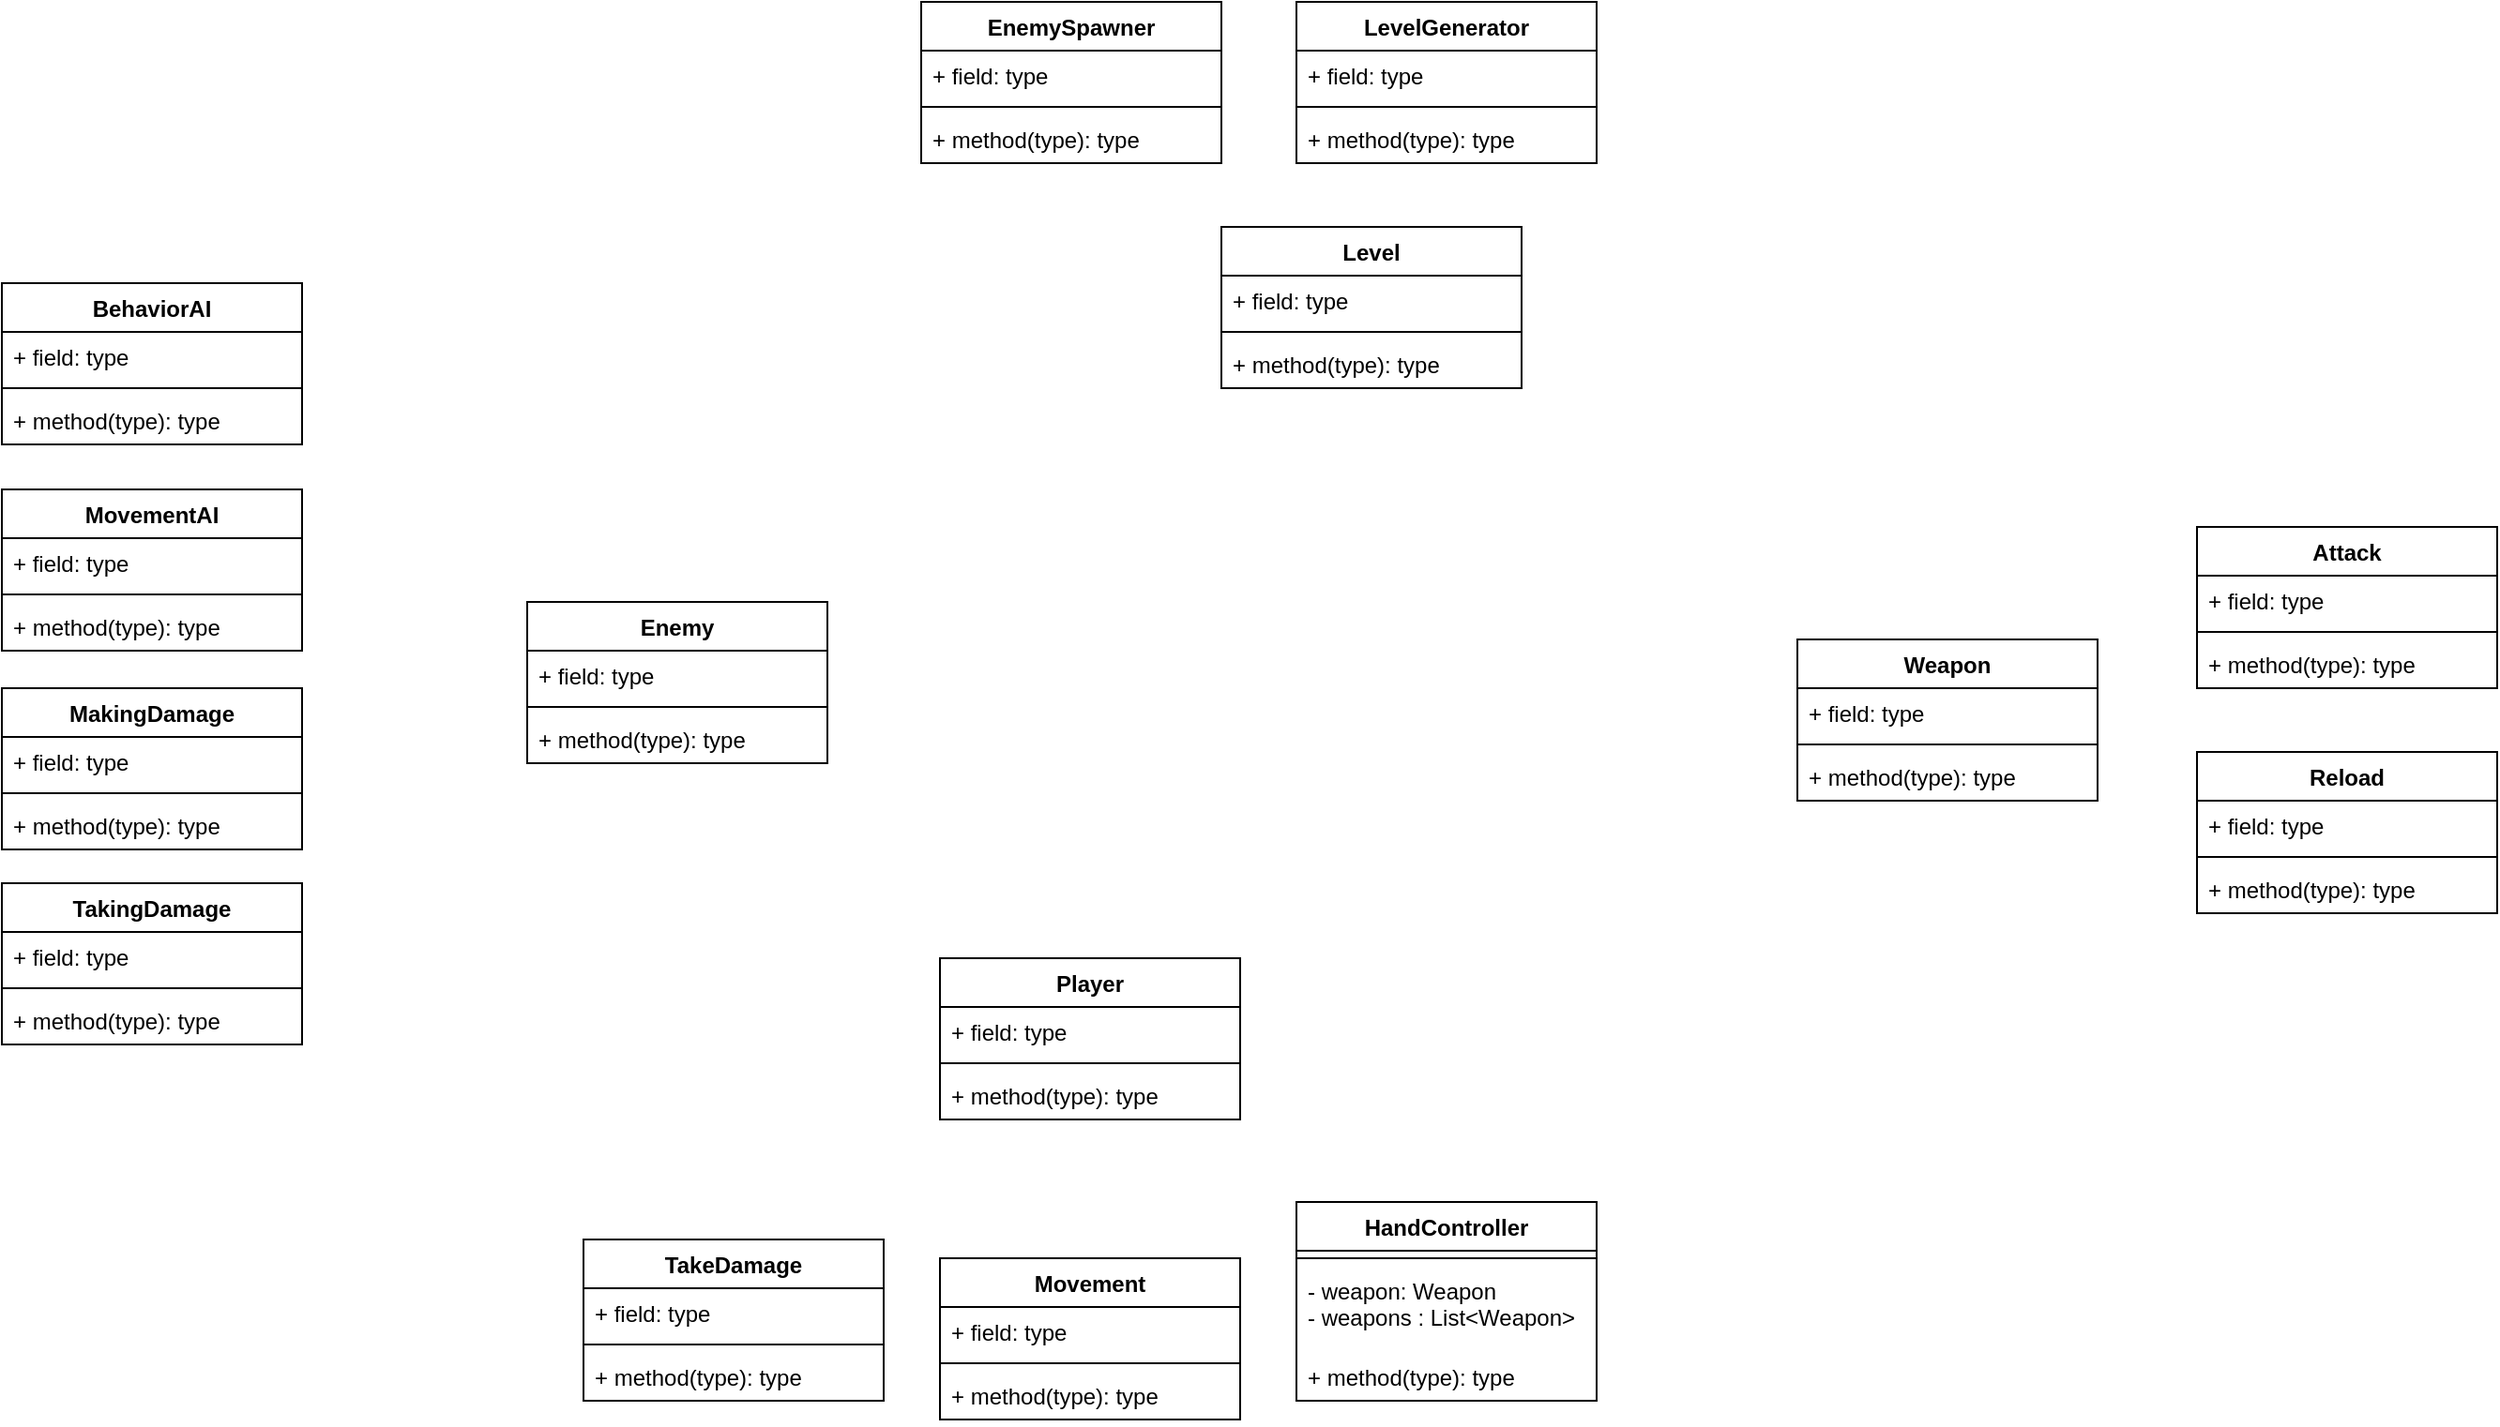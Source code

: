 <mxfile version="24.0.0" type="github">
  <diagram name="Page-1" id="cko4EuZbelvzVwf4Pr9L">
    <mxGraphModel dx="2174" dy="1867" grid="1" gridSize="10" guides="1" tooltips="1" connect="1" arrows="1" fold="1" page="1" pageScale="1" pageWidth="827" pageHeight="1169" math="0" shadow="0">
      <root>
        <mxCell id="0" />
        <mxCell id="1" parent="0" />
        <mxCell id="AqbZk-5UIdgxkmtJlapB-1" value="Player" style="swimlane;fontStyle=1;align=center;verticalAlign=top;childLayout=stackLayout;horizontal=1;startSize=26;horizontalStack=0;resizeParent=1;resizeParentMax=0;resizeLast=0;collapsible=1;marginBottom=0;whiteSpace=wrap;html=1;" vertex="1" parent="1">
          <mxGeometry x="210" y="230" width="160" height="86" as="geometry" />
        </mxCell>
        <mxCell id="AqbZk-5UIdgxkmtJlapB-2" value="+ field: type" style="text;strokeColor=none;fillColor=none;align=left;verticalAlign=top;spacingLeft=4;spacingRight=4;overflow=hidden;rotatable=0;points=[[0,0.5],[1,0.5]];portConstraint=eastwest;whiteSpace=wrap;html=1;" vertex="1" parent="AqbZk-5UIdgxkmtJlapB-1">
          <mxGeometry y="26" width="160" height="26" as="geometry" />
        </mxCell>
        <mxCell id="AqbZk-5UIdgxkmtJlapB-3" value="" style="line;strokeWidth=1;fillColor=none;align=left;verticalAlign=middle;spacingTop=-1;spacingLeft=3;spacingRight=3;rotatable=0;labelPosition=right;points=[];portConstraint=eastwest;strokeColor=inherit;" vertex="1" parent="AqbZk-5UIdgxkmtJlapB-1">
          <mxGeometry y="52" width="160" height="8" as="geometry" />
        </mxCell>
        <mxCell id="AqbZk-5UIdgxkmtJlapB-4" value="+ method(type): type" style="text;strokeColor=none;fillColor=none;align=left;verticalAlign=top;spacingLeft=4;spacingRight=4;overflow=hidden;rotatable=0;points=[[0,0.5],[1,0.5]];portConstraint=eastwest;whiteSpace=wrap;html=1;" vertex="1" parent="AqbZk-5UIdgxkmtJlapB-1">
          <mxGeometry y="60" width="160" height="26" as="geometry" />
        </mxCell>
        <mxCell id="AqbZk-5UIdgxkmtJlapB-5" value="Movement" style="swimlane;fontStyle=1;align=center;verticalAlign=top;childLayout=stackLayout;horizontal=1;startSize=26;horizontalStack=0;resizeParent=1;resizeParentMax=0;resizeLast=0;collapsible=1;marginBottom=0;whiteSpace=wrap;html=1;" vertex="1" parent="1">
          <mxGeometry x="210" y="390" width="160" height="86" as="geometry" />
        </mxCell>
        <mxCell id="AqbZk-5UIdgxkmtJlapB-6" value="+ field: type" style="text;strokeColor=none;fillColor=none;align=left;verticalAlign=top;spacingLeft=4;spacingRight=4;overflow=hidden;rotatable=0;points=[[0,0.5],[1,0.5]];portConstraint=eastwest;whiteSpace=wrap;html=1;" vertex="1" parent="AqbZk-5UIdgxkmtJlapB-5">
          <mxGeometry y="26" width="160" height="26" as="geometry" />
        </mxCell>
        <mxCell id="AqbZk-5UIdgxkmtJlapB-7" value="" style="line;strokeWidth=1;fillColor=none;align=left;verticalAlign=middle;spacingTop=-1;spacingLeft=3;spacingRight=3;rotatable=0;labelPosition=right;points=[];portConstraint=eastwest;strokeColor=inherit;" vertex="1" parent="AqbZk-5UIdgxkmtJlapB-5">
          <mxGeometry y="52" width="160" height="8" as="geometry" />
        </mxCell>
        <mxCell id="AqbZk-5UIdgxkmtJlapB-8" value="+ method(type): type" style="text;strokeColor=none;fillColor=none;align=left;verticalAlign=top;spacingLeft=4;spacingRight=4;overflow=hidden;rotatable=0;points=[[0,0.5],[1,0.5]];portConstraint=eastwest;whiteSpace=wrap;html=1;" vertex="1" parent="AqbZk-5UIdgxkmtJlapB-5">
          <mxGeometry y="60" width="160" height="26" as="geometry" />
        </mxCell>
        <mxCell id="AqbZk-5UIdgxkmtJlapB-9" value="TakeDamage" style="swimlane;fontStyle=1;align=center;verticalAlign=top;childLayout=stackLayout;horizontal=1;startSize=26;horizontalStack=0;resizeParent=1;resizeParentMax=0;resizeLast=0;collapsible=1;marginBottom=0;whiteSpace=wrap;html=1;" vertex="1" parent="1">
          <mxGeometry x="20" y="380" width="160" height="86" as="geometry" />
        </mxCell>
        <mxCell id="AqbZk-5UIdgxkmtJlapB-10" value="+ field: type" style="text;strokeColor=none;fillColor=none;align=left;verticalAlign=top;spacingLeft=4;spacingRight=4;overflow=hidden;rotatable=0;points=[[0,0.5],[1,0.5]];portConstraint=eastwest;whiteSpace=wrap;html=1;" vertex="1" parent="AqbZk-5UIdgxkmtJlapB-9">
          <mxGeometry y="26" width="160" height="26" as="geometry" />
        </mxCell>
        <mxCell id="AqbZk-5UIdgxkmtJlapB-11" value="" style="line;strokeWidth=1;fillColor=none;align=left;verticalAlign=middle;spacingTop=-1;spacingLeft=3;spacingRight=3;rotatable=0;labelPosition=right;points=[];portConstraint=eastwest;strokeColor=inherit;" vertex="1" parent="AqbZk-5UIdgxkmtJlapB-9">
          <mxGeometry y="52" width="160" height="8" as="geometry" />
        </mxCell>
        <mxCell id="AqbZk-5UIdgxkmtJlapB-12" value="+ method(type): type" style="text;strokeColor=none;fillColor=none;align=left;verticalAlign=top;spacingLeft=4;spacingRight=4;overflow=hidden;rotatable=0;points=[[0,0.5],[1,0.5]];portConstraint=eastwest;whiteSpace=wrap;html=1;" vertex="1" parent="AqbZk-5UIdgxkmtJlapB-9">
          <mxGeometry y="60" width="160" height="26" as="geometry" />
        </mxCell>
        <mxCell id="AqbZk-5UIdgxkmtJlapB-13" value="HandController" style="swimlane;fontStyle=1;align=center;verticalAlign=top;childLayout=stackLayout;horizontal=1;startSize=26;horizontalStack=0;resizeParent=1;resizeParentMax=0;resizeLast=0;collapsible=1;marginBottom=0;whiteSpace=wrap;html=1;" vertex="1" parent="1">
          <mxGeometry x="400" y="360" width="160" height="106" as="geometry" />
        </mxCell>
        <mxCell id="AqbZk-5UIdgxkmtJlapB-15" value="" style="line;strokeWidth=1;fillColor=none;align=left;verticalAlign=middle;spacingTop=-1;spacingLeft=3;spacingRight=3;rotatable=0;labelPosition=right;points=[];portConstraint=eastwest;strokeColor=inherit;" vertex="1" parent="AqbZk-5UIdgxkmtJlapB-13">
          <mxGeometry y="26" width="160" height="8" as="geometry" />
        </mxCell>
        <mxCell id="AqbZk-5UIdgxkmtJlapB-14" value="- weapon: Weapon&lt;div&gt;- weapons : List&amp;lt;Weapon&amp;gt;&lt;/div&gt;" style="text;strokeColor=none;fillColor=none;align=left;verticalAlign=top;spacingLeft=4;spacingRight=4;overflow=hidden;rotatable=0;points=[[0,0.5],[1,0.5]];portConstraint=eastwest;whiteSpace=wrap;html=1;" vertex="1" parent="AqbZk-5UIdgxkmtJlapB-13">
          <mxGeometry y="34" width="160" height="46" as="geometry" />
        </mxCell>
        <mxCell id="AqbZk-5UIdgxkmtJlapB-16" value="+ method(type): type" style="text;strokeColor=none;fillColor=none;align=left;verticalAlign=top;spacingLeft=4;spacingRight=4;overflow=hidden;rotatable=0;points=[[0,0.5],[1,0.5]];portConstraint=eastwest;whiteSpace=wrap;html=1;" vertex="1" parent="AqbZk-5UIdgxkmtJlapB-13">
          <mxGeometry y="80" width="160" height="26" as="geometry" />
        </mxCell>
        <mxCell id="AqbZk-5UIdgxkmtJlapB-17" value="Weapon" style="swimlane;fontStyle=1;align=center;verticalAlign=top;childLayout=stackLayout;horizontal=1;startSize=26;horizontalStack=0;resizeParent=1;resizeParentMax=0;resizeLast=0;collapsible=1;marginBottom=0;whiteSpace=wrap;html=1;" vertex="1" parent="1">
          <mxGeometry x="667" y="60" width="160" height="86" as="geometry" />
        </mxCell>
        <mxCell id="AqbZk-5UIdgxkmtJlapB-18" value="+ field: type" style="text;strokeColor=none;fillColor=none;align=left;verticalAlign=top;spacingLeft=4;spacingRight=4;overflow=hidden;rotatable=0;points=[[0,0.5],[1,0.5]];portConstraint=eastwest;whiteSpace=wrap;html=1;" vertex="1" parent="AqbZk-5UIdgxkmtJlapB-17">
          <mxGeometry y="26" width="160" height="26" as="geometry" />
        </mxCell>
        <mxCell id="AqbZk-5UIdgxkmtJlapB-19" value="" style="line;strokeWidth=1;fillColor=none;align=left;verticalAlign=middle;spacingTop=-1;spacingLeft=3;spacingRight=3;rotatable=0;labelPosition=right;points=[];portConstraint=eastwest;strokeColor=inherit;" vertex="1" parent="AqbZk-5UIdgxkmtJlapB-17">
          <mxGeometry y="52" width="160" height="8" as="geometry" />
        </mxCell>
        <mxCell id="AqbZk-5UIdgxkmtJlapB-20" value="+ method(type): type" style="text;strokeColor=none;fillColor=none;align=left;verticalAlign=top;spacingLeft=4;spacingRight=4;overflow=hidden;rotatable=0;points=[[0,0.5],[1,0.5]];portConstraint=eastwest;whiteSpace=wrap;html=1;" vertex="1" parent="AqbZk-5UIdgxkmtJlapB-17">
          <mxGeometry y="60" width="160" height="26" as="geometry" />
        </mxCell>
        <mxCell id="AqbZk-5UIdgxkmtJlapB-22" value="Attack" style="swimlane;fontStyle=1;align=center;verticalAlign=top;childLayout=stackLayout;horizontal=1;startSize=26;horizontalStack=0;resizeParent=1;resizeParentMax=0;resizeLast=0;collapsible=1;marginBottom=0;whiteSpace=wrap;html=1;" vertex="1" parent="1">
          <mxGeometry x="880" width="160" height="86" as="geometry" />
        </mxCell>
        <mxCell id="AqbZk-5UIdgxkmtJlapB-23" value="+ field: type" style="text;strokeColor=none;fillColor=none;align=left;verticalAlign=top;spacingLeft=4;spacingRight=4;overflow=hidden;rotatable=0;points=[[0,0.5],[1,0.5]];portConstraint=eastwest;whiteSpace=wrap;html=1;" vertex="1" parent="AqbZk-5UIdgxkmtJlapB-22">
          <mxGeometry y="26" width="160" height="26" as="geometry" />
        </mxCell>
        <mxCell id="AqbZk-5UIdgxkmtJlapB-24" value="" style="line;strokeWidth=1;fillColor=none;align=left;verticalAlign=middle;spacingTop=-1;spacingLeft=3;spacingRight=3;rotatable=0;labelPosition=right;points=[];portConstraint=eastwest;strokeColor=inherit;" vertex="1" parent="AqbZk-5UIdgxkmtJlapB-22">
          <mxGeometry y="52" width="160" height="8" as="geometry" />
        </mxCell>
        <mxCell id="AqbZk-5UIdgxkmtJlapB-25" value="+ method(type): type" style="text;strokeColor=none;fillColor=none;align=left;verticalAlign=top;spacingLeft=4;spacingRight=4;overflow=hidden;rotatable=0;points=[[0,0.5],[1,0.5]];portConstraint=eastwest;whiteSpace=wrap;html=1;" vertex="1" parent="AqbZk-5UIdgxkmtJlapB-22">
          <mxGeometry y="60" width="160" height="26" as="geometry" />
        </mxCell>
        <mxCell id="AqbZk-5UIdgxkmtJlapB-30" value="Reload" style="swimlane;fontStyle=1;align=center;verticalAlign=top;childLayout=stackLayout;horizontal=1;startSize=26;horizontalStack=0;resizeParent=1;resizeParentMax=0;resizeLast=0;collapsible=1;marginBottom=0;whiteSpace=wrap;html=1;" vertex="1" parent="1">
          <mxGeometry x="880" y="120" width="160" height="86" as="geometry" />
        </mxCell>
        <mxCell id="AqbZk-5UIdgxkmtJlapB-31" value="+ field: type" style="text;strokeColor=none;fillColor=none;align=left;verticalAlign=top;spacingLeft=4;spacingRight=4;overflow=hidden;rotatable=0;points=[[0,0.5],[1,0.5]];portConstraint=eastwest;whiteSpace=wrap;html=1;" vertex="1" parent="AqbZk-5UIdgxkmtJlapB-30">
          <mxGeometry y="26" width="160" height="26" as="geometry" />
        </mxCell>
        <mxCell id="AqbZk-5UIdgxkmtJlapB-32" value="" style="line;strokeWidth=1;fillColor=none;align=left;verticalAlign=middle;spacingTop=-1;spacingLeft=3;spacingRight=3;rotatable=0;labelPosition=right;points=[];portConstraint=eastwest;strokeColor=inherit;" vertex="1" parent="AqbZk-5UIdgxkmtJlapB-30">
          <mxGeometry y="52" width="160" height="8" as="geometry" />
        </mxCell>
        <mxCell id="AqbZk-5UIdgxkmtJlapB-33" value="+ method(type): type" style="text;strokeColor=none;fillColor=none;align=left;verticalAlign=top;spacingLeft=4;spacingRight=4;overflow=hidden;rotatable=0;points=[[0,0.5],[1,0.5]];portConstraint=eastwest;whiteSpace=wrap;html=1;" vertex="1" parent="AqbZk-5UIdgxkmtJlapB-30">
          <mxGeometry y="60" width="160" height="26" as="geometry" />
        </mxCell>
        <mxCell id="AqbZk-5UIdgxkmtJlapB-34" value="Enemy" style="swimlane;fontStyle=1;align=center;verticalAlign=top;childLayout=stackLayout;horizontal=1;startSize=26;horizontalStack=0;resizeParent=1;resizeParentMax=0;resizeLast=0;collapsible=1;marginBottom=0;whiteSpace=wrap;html=1;" vertex="1" parent="1">
          <mxGeometry x="-10" y="40" width="160" height="86" as="geometry" />
        </mxCell>
        <mxCell id="AqbZk-5UIdgxkmtJlapB-35" value="+ field: type" style="text;strokeColor=none;fillColor=none;align=left;verticalAlign=top;spacingLeft=4;spacingRight=4;overflow=hidden;rotatable=0;points=[[0,0.5],[1,0.5]];portConstraint=eastwest;whiteSpace=wrap;html=1;" vertex="1" parent="AqbZk-5UIdgxkmtJlapB-34">
          <mxGeometry y="26" width="160" height="26" as="geometry" />
        </mxCell>
        <mxCell id="AqbZk-5UIdgxkmtJlapB-36" value="" style="line;strokeWidth=1;fillColor=none;align=left;verticalAlign=middle;spacingTop=-1;spacingLeft=3;spacingRight=3;rotatable=0;labelPosition=right;points=[];portConstraint=eastwest;strokeColor=inherit;" vertex="1" parent="AqbZk-5UIdgxkmtJlapB-34">
          <mxGeometry y="52" width="160" height="8" as="geometry" />
        </mxCell>
        <mxCell id="AqbZk-5UIdgxkmtJlapB-37" value="+ method(type): type" style="text;strokeColor=none;fillColor=none;align=left;verticalAlign=top;spacingLeft=4;spacingRight=4;overflow=hidden;rotatable=0;points=[[0,0.5],[1,0.5]];portConstraint=eastwest;whiteSpace=wrap;html=1;" vertex="1" parent="AqbZk-5UIdgxkmtJlapB-34">
          <mxGeometry y="60" width="160" height="26" as="geometry" />
        </mxCell>
        <mxCell id="AqbZk-5UIdgxkmtJlapB-38" value="MovementAI" style="swimlane;fontStyle=1;align=center;verticalAlign=top;childLayout=stackLayout;horizontal=1;startSize=26;horizontalStack=0;resizeParent=1;resizeParentMax=0;resizeLast=0;collapsible=1;marginBottom=0;whiteSpace=wrap;html=1;" vertex="1" parent="1">
          <mxGeometry x="-290" y="-20" width="160" height="86" as="geometry" />
        </mxCell>
        <mxCell id="AqbZk-5UIdgxkmtJlapB-39" value="+ field: type" style="text;strokeColor=none;fillColor=none;align=left;verticalAlign=top;spacingLeft=4;spacingRight=4;overflow=hidden;rotatable=0;points=[[0,0.5],[1,0.5]];portConstraint=eastwest;whiteSpace=wrap;html=1;" vertex="1" parent="AqbZk-5UIdgxkmtJlapB-38">
          <mxGeometry y="26" width="160" height="26" as="geometry" />
        </mxCell>
        <mxCell id="AqbZk-5UIdgxkmtJlapB-40" value="" style="line;strokeWidth=1;fillColor=none;align=left;verticalAlign=middle;spacingTop=-1;spacingLeft=3;spacingRight=3;rotatable=0;labelPosition=right;points=[];portConstraint=eastwest;strokeColor=inherit;" vertex="1" parent="AqbZk-5UIdgxkmtJlapB-38">
          <mxGeometry y="52" width="160" height="8" as="geometry" />
        </mxCell>
        <mxCell id="AqbZk-5UIdgxkmtJlapB-41" value="+ method(type): type" style="text;strokeColor=none;fillColor=none;align=left;verticalAlign=top;spacingLeft=4;spacingRight=4;overflow=hidden;rotatable=0;points=[[0,0.5],[1,0.5]];portConstraint=eastwest;whiteSpace=wrap;html=1;" vertex="1" parent="AqbZk-5UIdgxkmtJlapB-38">
          <mxGeometry y="60" width="160" height="26" as="geometry" />
        </mxCell>
        <mxCell id="AqbZk-5UIdgxkmtJlapB-42" value="MakingDamage" style="swimlane;fontStyle=1;align=center;verticalAlign=top;childLayout=stackLayout;horizontal=1;startSize=26;horizontalStack=0;resizeParent=1;resizeParentMax=0;resizeLast=0;collapsible=1;marginBottom=0;whiteSpace=wrap;html=1;" vertex="1" parent="1">
          <mxGeometry x="-290" y="86" width="160" height="86" as="geometry" />
        </mxCell>
        <mxCell id="AqbZk-5UIdgxkmtJlapB-43" value="+ field: type" style="text;strokeColor=none;fillColor=none;align=left;verticalAlign=top;spacingLeft=4;spacingRight=4;overflow=hidden;rotatable=0;points=[[0,0.5],[1,0.5]];portConstraint=eastwest;whiteSpace=wrap;html=1;" vertex="1" parent="AqbZk-5UIdgxkmtJlapB-42">
          <mxGeometry y="26" width="160" height="26" as="geometry" />
        </mxCell>
        <mxCell id="AqbZk-5UIdgxkmtJlapB-44" value="" style="line;strokeWidth=1;fillColor=none;align=left;verticalAlign=middle;spacingTop=-1;spacingLeft=3;spacingRight=3;rotatable=0;labelPosition=right;points=[];portConstraint=eastwest;strokeColor=inherit;" vertex="1" parent="AqbZk-5UIdgxkmtJlapB-42">
          <mxGeometry y="52" width="160" height="8" as="geometry" />
        </mxCell>
        <mxCell id="AqbZk-5UIdgxkmtJlapB-45" value="+ method(type): type" style="text;strokeColor=none;fillColor=none;align=left;verticalAlign=top;spacingLeft=4;spacingRight=4;overflow=hidden;rotatable=0;points=[[0,0.5],[1,0.5]];portConstraint=eastwest;whiteSpace=wrap;html=1;" vertex="1" parent="AqbZk-5UIdgxkmtJlapB-42">
          <mxGeometry y="60" width="160" height="26" as="geometry" />
        </mxCell>
        <mxCell id="AqbZk-5UIdgxkmtJlapB-46" value="TakingDamage" style="swimlane;fontStyle=1;align=center;verticalAlign=top;childLayout=stackLayout;horizontal=1;startSize=26;horizontalStack=0;resizeParent=1;resizeParentMax=0;resizeLast=0;collapsible=1;marginBottom=0;whiteSpace=wrap;html=1;" vertex="1" parent="1">
          <mxGeometry x="-290" y="190" width="160" height="86" as="geometry" />
        </mxCell>
        <mxCell id="AqbZk-5UIdgxkmtJlapB-47" value="+ field: type" style="text;strokeColor=none;fillColor=none;align=left;verticalAlign=top;spacingLeft=4;spacingRight=4;overflow=hidden;rotatable=0;points=[[0,0.5],[1,0.5]];portConstraint=eastwest;whiteSpace=wrap;html=1;" vertex="1" parent="AqbZk-5UIdgxkmtJlapB-46">
          <mxGeometry y="26" width="160" height="26" as="geometry" />
        </mxCell>
        <mxCell id="AqbZk-5UIdgxkmtJlapB-48" value="" style="line;strokeWidth=1;fillColor=none;align=left;verticalAlign=middle;spacingTop=-1;spacingLeft=3;spacingRight=3;rotatable=0;labelPosition=right;points=[];portConstraint=eastwest;strokeColor=inherit;" vertex="1" parent="AqbZk-5UIdgxkmtJlapB-46">
          <mxGeometry y="52" width="160" height="8" as="geometry" />
        </mxCell>
        <mxCell id="AqbZk-5UIdgxkmtJlapB-49" value="+ method(type): type" style="text;strokeColor=none;fillColor=none;align=left;verticalAlign=top;spacingLeft=4;spacingRight=4;overflow=hidden;rotatable=0;points=[[0,0.5],[1,0.5]];portConstraint=eastwest;whiteSpace=wrap;html=1;" vertex="1" parent="AqbZk-5UIdgxkmtJlapB-46">
          <mxGeometry y="60" width="160" height="26" as="geometry" />
        </mxCell>
        <mxCell id="AqbZk-5UIdgxkmtJlapB-50" value="BehaviorAI" style="swimlane;fontStyle=1;align=center;verticalAlign=top;childLayout=stackLayout;horizontal=1;startSize=26;horizontalStack=0;resizeParent=1;resizeParentMax=0;resizeLast=0;collapsible=1;marginBottom=0;whiteSpace=wrap;html=1;" vertex="1" parent="1">
          <mxGeometry x="-290" y="-130" width="160" height="86" as="geometry" />
        </mxCell>
        <mxCell id="AqbZk-5UIdgxkmtJlapB-51" value="+ field: type" style="text;strokeColor=none;fillColor=none;align=left;verticalAlign=top;spacingLeft=4;spacingRight=4;overflow=hidden;rotatable=0;points=[[0,0.5],[1,0.5]];portConstraint=eastwest;whiteSpace=wrap;html=1;" vertex="1" parent="AqbZk-5UIdgxkmtJlapB-50">
          <mxGeometry y="26" width="160" height="26" as="geometry" />
        </mxCell>
        <mxCell id="AqbZk-5UIdgxkmtJlapB-52" value="" style="line;strokeWidth=1;fillColor=none;align=left;verticalAlign=middle;spacingTop=-1;spacingLeft=3;spacingRight=3;rotatable=0;labelPosition=right;points=[];portConstraint=eastwest;strokeColor=inherit;" vertex="1" parent="AqbZk-5UIdgxkmtJlapB-50">
          <mxGeometry y="52" width="160" height="8" as="geometry" />
        </mxCell>
        <mxCell id="AqbZk-5UIdgxkmtJlapB-53" value="+ method(type): type" style="text;strokeColor=none;fillColor=none;align=left;verticalAlign=top;spacingLeft=4;spacingRight=4;overflow=hidden;rotatable=0;points=[[0,0.5],[1,0.5]];portConstraint=eastwest;whiteSpace=wrap;html=1;" vertex="1" parent="AqbZk-5UIdgxkmtJlapB-50">
          <mxGeometry y="60" width="160" height="26" as="geometry" />
        </mxCell>
        <mxCell id="AqbZk-5UIdgxkmtJlapB-54" value="Level" style="swimlane;fontStyle=1;align=center;verticalAlign=top;childLayout=stackLayout;horizontal=1;startSize=26;horizontalStack=0;resizeParent=1;resizeParentMax=0;resizeLast=0;collapsible=1;marginBottom=0;whiteSpace=wrap;html=1;" vertex="1" parent="1">
          <mxGeometry x="360" y="-160" width="160" height="86" as="geometry" />
        </mxCell>
        <mxCell id="AqbZk-5UIdgxkmtJlapB-55" value="+ field: type" style="text;strokeColor=none;fillColor=none;align=left;verticalAlign=top;spacingLeft=4;spacingRight=4;overflow=hidden;rotatable=0;points=[[0,0.5],[1,0.5]];portConstraint=eastwest;whiteSpace=wrap;html=1;" vertex="1" parent="AqbZk-5UIdgxkmtJlapB-54">
          <mxGeometry y="26" width="160" height="26" as="geometry" />
        </mxCell>
        <mxCell id="AqbZk-5UIdgxkmtJlapB-56" value="" style="line;strokeWidth=1;fillColor=none;align=left;verticalAlign=middle;spacingTop=-1;spacingLeft=3;spacingRight=3;rotatable=0;labelPosition=right;points=[];portConstraint=eastwest;strokeColor=inherit;" vertex="1" parent="AqbZk-5UIdgxkmtJlapB-54">
          <mxGeometry y="52" width="160" height="8" as="geometry" />
        </mxCell>
        <mxCell id="AqbZk-5UIdgxkmtJlapB-57" value="+ method(type): type" style="text;strokeColor=none;fillColor=none;align=left;verticalAlign=top;spacingLeft=4;spacingRight=4;overflow=hidden;rotatable=0;points=[[0,0.5],[1,0.5]];portConstraint=eastwest;whiteSpace=wrap;html=1;" vertex="1" parent="AqbZk-5UIdgxkmtJlapB-54">
          <mxGeometry y="60" width="160" height="26" as="geometry" />
        </mxCell>
        <mxCell id="AqbZk-5UIdgxkmtJlapB-58" value="EnemySpawner" style="swimlane;fontStyle=1;align=center;verticalAlign=top;childLayout=stackLayout;horizontal=1;startSize=26;horizontalStack=0;resizeParent=1;resizeParentMax=0;resizeLast=0;collapsible=1;marginBottom=0;whiteSpace=wrap;html=1;" vertex="1" parent="1">
          <mxGeometry x="200" y="-280" width="160" height="86" as="geometry" />
        </mxCell>
        <mxCell id="AqbZk-5UIdgxkmtJlapB-59" value="+ field: type" style="text;strokeColor=none;fillColor=none;align=left;verticalAlign=top;spacingLeft=4;spacingRight=4;overflow=hidden;rotatable=0;points=[[0,0.5],[1,0.5]];portConstraint=eastwest;whiteSpace=wrap;html=1;" vertex="1" parent="AqbZk-5UIdgxkmtJlapB-58">
          <mxGeometry y="26" width="160" height="26" as="geometry" />
        </mxCell>
        <mxCell id="AqbZk-5UIdgxkmtJlapB-60" value="" style="line;strokeWidth=1;fillColor=none;align=left;verticalAlign=middle;spacingTop=-1;spacingLeft=3;spacingRight=3;rotatable=0;labelPosition=right;points=[];portConstraint=eastwest;strokeColor=inherit;" vertex="1" parent="AqbZk-5UIdgxkmtJlapB-58">
          <mxGeometry y="52" width="160" height="8" as="geometry" />
        </mxCell>
        <mxCell id="AqbZk-5UIdgxkmtJlapB-61" value="+ method(type): type" style="text;strokeColor=none;fillColor=none;align=left;verticalAlign=top;spacingLeft=4;spacingRight=4;overflow=hidden;rotatable=0;points=[[0,0.5],[1,0.5]];portConstraint=eastwest;whiteSpace=wrap;html=1;" vertex="1" parent="AqbZk-5UIdgxkmtJlapB-58">
          <mxGeometry y="60" width="160" height="26" as="geometry" />
        </mxCell>
        <mxCell id="AqbZk-5UIdgxkmtJlapB-62" value="LevelGenerator" style="swimlane;fontStyle=1;align=center;verticalAlign=top;childLayout=stackLayout;horizontal=1;startSize=26;horizontalStack=0;resizeParent=1;resizeParentMax=0;resizeLast=0;collapsible=1;marginBottom=0;whiteSpace=wrap;html=1;" vertex="1" parent="1">
          <mxGeometry x="400" y="-280" width="160" height="86" as="geometry" />
        </mxCell>
        <mxCell id="AqbZk-5UIdgxkmtJlapB-63" value="+ field: type" style="text;strokeColor=none;fillColor=none;align=left;verticalAlign=top;spacingLeft=4;spacingRight=4;overflow=hidden;rotatable=0;points=[[0,0.5],[1,0.5]];portConstraint=eastwest;whiteSpace=wrap;html=1;" vertex="1" parent="AqbZk-5UIdgxkmtJlapB-62">
          <mxGeometry y="26" width="160" height="26" as="geometry" />
        </mxCell>
        <mxCell id="AqbZk-5UIdgxkmtJlapB-64" value="" style="line;strokeWidth=1;fillColor=none;align=left;verticalAlign=middle;spacingTop=-1;spacingLeft=3;spacingRight=3;rotatable=0;labelPosition=right;points=[];portConstraint=eastwest;strokeColor=inherit;" vertex="1" parent="AqbZk-5UIdgxkmtJlapB-62">
          <mxGeometry y="52" width="160" height="8" as="geometry" />
        </mxCell>
        <mxCell id="AqbZk-5UIdgxkmtJlapB-65" value="+ method(type): type" style="text;strokeColor=none;fillColor=none;align=left;verticalAlign=top;spacingLeft=4;spacingRight=4;overflow=hidden;rotatable=0;points=[[0,0.5],[1,0.5]];portConstraint=eastwest;whiteSpace=wrap;html=1;" vertex="1" parent="AqbZk-5UIdgxkmtJlapB-62">
          <mxGeometry y="60" width="160" height="26" as="geometry" />
        </mxCell>
      </root>
    </mxGraphModel>
  </diagram>
</mxfile>
